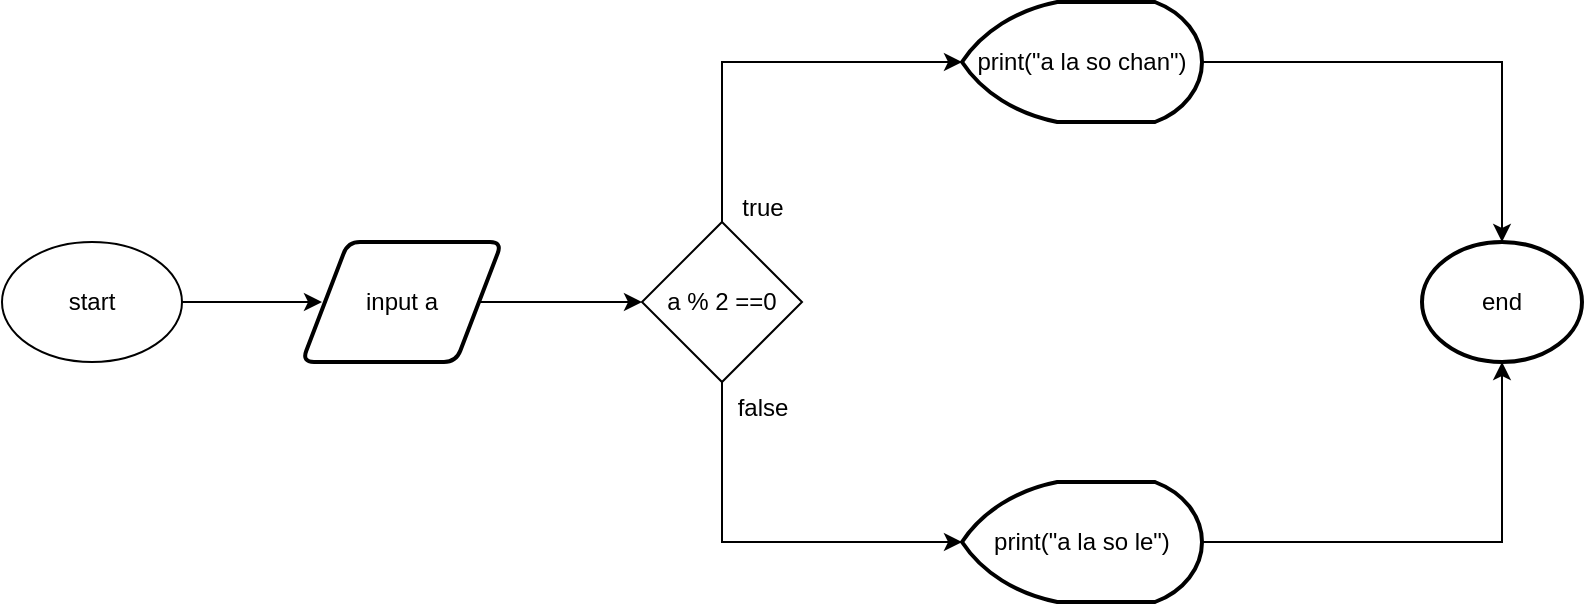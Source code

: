 <mxfile version="25.0.3">
  <diagram name="Page-1" id="gJjn2JIdKyH6UKCdK5dp">
    <mxGraphModel dx="1194" dy="789" grid="1" gridSize="10" guides="1" tooltips="1" connect="1" arrows="1" fold="1" page="1" pageScale="1" pageWidth="850" pageHeight="1100" math="0" shadow="0">
      <root>
        <mxCell id="0" />
        <mxCell id="1" parent="0" />
        <mxCell id="ttbBa8-vh6ivY8T6makV-2" style="edgeStyle=orthogonalEdgeStyle;rounded=0;orthogonalLoop=1;jettySize=auto;html=1;" edge="1" parent="1" source="ttbBa8-vh6ivY8T6makV-1">
          <mxGeometry relative="1" as="geometry">
            <mxPoint x="160" y="360" as="targetPoint" />
          </mxGeometry>
        </mxCell>
        <mxCell id="ttbBa8-vh6ivY8T6makV-1" value="start" style="ellipse;whiteSpace=wrap;html=1;" vertex="1" parent="1">
          <mxGeometry y="330" width="90" height="60" as="geometry" />
        </mxCell>
        <mxCell id="ttbBa8-vh6ivY8T6makV-4" style="edgeStyle=orthogonalEdgeStyle;rounded=0;orthogonalLoop=1;jettySize=auto;html=1;exitX=1;exitY=0.5;exitDx=0;exitDy=0;" edge="1" parent="1" source="ttbBa8-vh6ivY8T6makV-5">
          <mxGeometry relative="1" as="geometry">
            <mxPoint x="320" y="360" as="targetPoint" />
            <mxPoint x="260" y="360" as="sourcePoint" />
            <Array as="points" />
          </mxGeometry>
        </mxCell>
        <mxCell id="ttbBa8-vh6ivY8T6makV-5" value="input a" style="shape=parallelogram;html=1;strokeWidth=2;perimeter=parallelogramPerimeter;whiteSpace=wrap;rounded=1;arcSize=12;size=0.23;" vertex="1" parent="1">
          <mxGeometry x="150" y="330" width="100" height="60" as="geometry" />
        </mxCell>
        <mxCell id="ttbBa8-vh6ivY8T6makV-31" style="edgeStyle=orthogonalEdgeStyle;rounded=0;orthogonalLoop=1;jettySize=auto;html=1;" edge="1" parent="1">
          <mxGeometry relative="1" as="geometry">
            <mxPoint x="480" y="240" as="targetPoint" />
            <mxPoint x="360" y="320" as="sourcePoint" />
            <Array as="points">
              <mxPoint x="360" y="240" />
            </Array>
          </mxGeometry>
        </mxCell>
        <mxCell id="ttbBa8-vh6ivY8T6makV-33" style="edgeStyle=orthogonalEdgeStyle;rounded=0;orthogonalLoop=1;jettySize=auto;html=1;" edge="1" parent="1" source="ttbBa8-vh6ivY8T6makV-28">
          <mxGeometry relative="1" as="geometry">
            <mxPoint x="480" y="480" as="targetPoint" />
            <Array as="points">
              <mxPoint x="360" y="480" />
            </Array>
          </mxGeometry>
        </mxCell>
        <mxCell id="ttbBa8-vh6ivY8T6makV-28" value="a % 2 ==0" style="rhombus;whiteSpace=wrap;html=1;" vertex="1" parent="1">
          <mxGeometry x="320" y="320" width="80" height="80" as="geometry" />
        </mxCell>
        <mxCell id="ttbBa8-vh6ivY8T6makV-32" value="true" style="text;html=1;align=center;verticalAlign=middle;resizable=0;points=[];autosize=1;strokeColor=none;fillColor=none;" vertex="1" parent="1">
          <mxGeometry x="360" y="298" width="40" height="30" as="geometry" />
        </mxCell>
        <mxCell id="ttbBa8-vh6ivY8T6makV-34" value="false" style="text;html=1;align=center;verticalAlign=middle;resizable=0;points=[];autosize=1;strokeColor=none;fillColor=none;" vertex="1" parent="1">
          <mxGeometry x="355" y="398" width="50" height="30" as="geometry" />
        </mxCell>
        <mxCell id="ttbBa8-vh6ivY8T6makV-35" value="print(&quot;a la so chan&quot;)" style="strokeWidth=2;html=1;shape=mxgraph.flowchart.display;whiteSpace=wrap;" vertex="1" parent="1">
          <mxGeometry x="480" y="210" width="120" height="60" as="geometry" />
        </mxCell>
        <mxCell id="ttbBa8-vh6ivY8T6makV-36" value="print(&quot;a la so le&quot;)" style="strokeWidth=2;html=1;shape=mxgraph.flowchart.display;whiteSpace=wrap;" vertex="1" parent="1">
          <mxGeometry x="480" y="450" width="120" height="60" as="geometry" />
        </mxCell>
        <mxCell id="ttbBa8-vh6ivY8T6makV-39" value="end" style="strokeWidth=2;html=1;shape=mxgraph.flowchart.start_1;whiteSpace=wrap;" vertex="1" parent="1">
          <mxGeometry x="710" y="330" width="80" height="60" as="geometry" />
        </mxCell>
        <mxCell id="ttbBa8-vh6ivY8T6makV-40" style="edgeStyle=orthogonalEdgeStyle;rounded=0;orthogonalLoop=1;jettySize=auto;html=1;entryX=0.5;entryY=0;entryDx=0;entryDy=0;entryPerimeter=0;" edge="1" parent="1" source="ttbBa8-vh6ivY8T6makV-35" target="ttbBa8-vh6ivY8T6makV-39">
          <mxGeometry relative="1" as="geometry" />
        </mxCell>
        <mxCell id="ttbBa8-vh6ivY8T6makV-41" style="edgeStyle=orthogonalEdgeStyle;rounded=0;orthogonalLoop=1;jettySize=auto;html=1;entryX=0.5;entryY=1;entryDx=0;entryDy=0;entryPerimeter=0;" edge="1" parent="1" source="ttbBa8-vh6ivY8T6makV-36" target="ttbBa8-vh6ivY8T6makV-39">
          <mxGeometry relative="1" as="geometry" />
        </mxCell>
      </root>
    </mxGraphModel>
  </diagram>
</mxfile>
